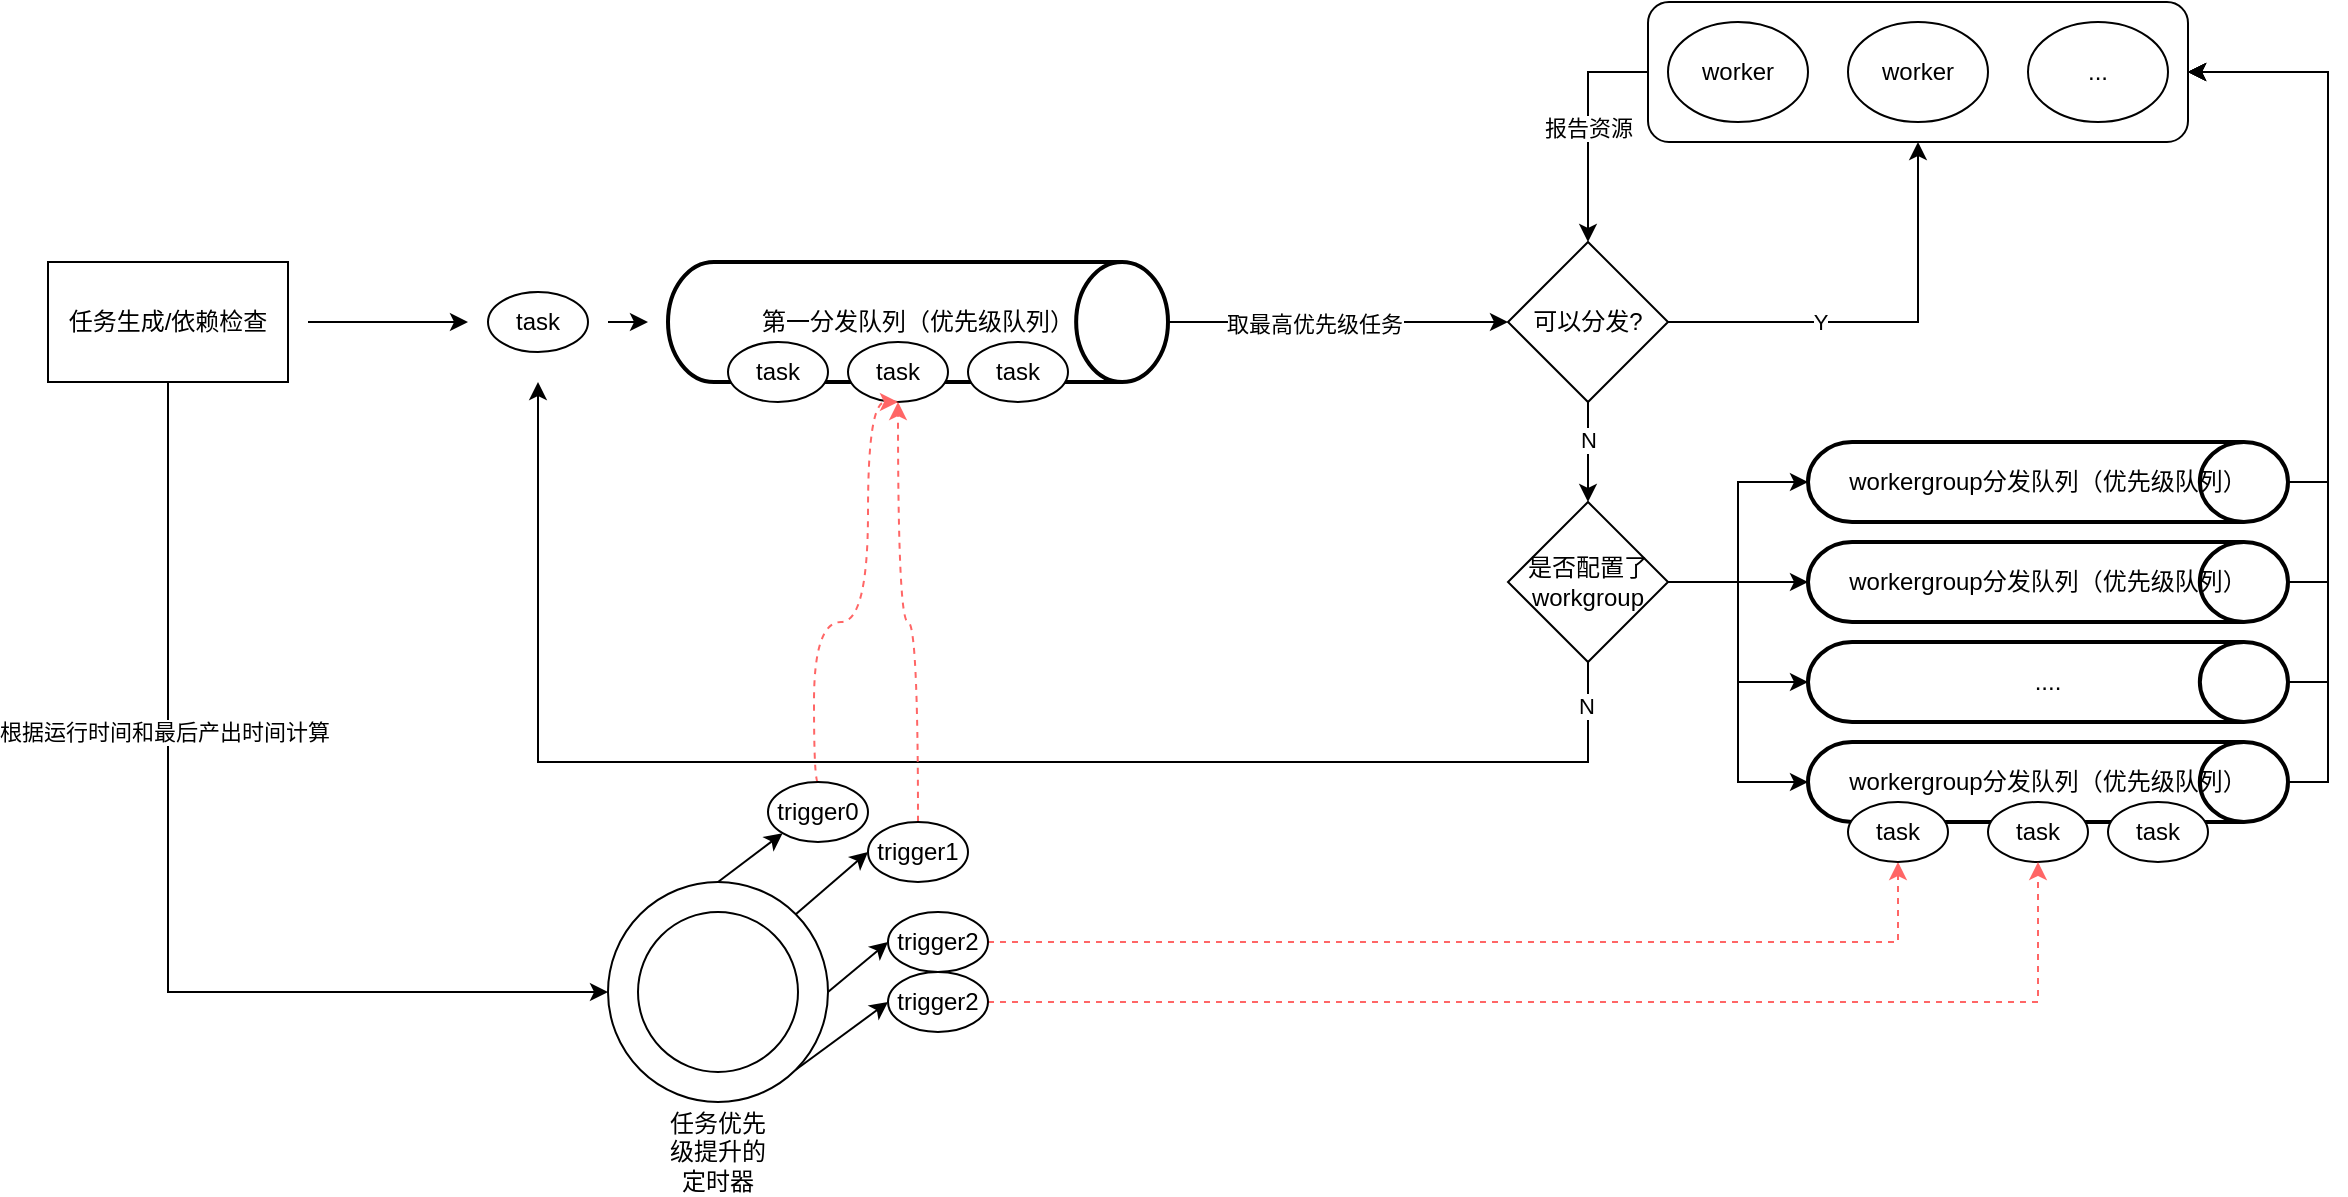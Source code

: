 <mxfile version="21.2.9" type="github">
  <diagram name="第 1 页" id="6jHbzXaUElQBDCuESVJe">
    <mxGraphModel dx="1304" dy="5405" grid="1" gridSize="10" guides="1" tooltips="1" connect="1" arrows="1" fold="1" page="1" pageScale="1" pageWidth="3300" pageHeight="4681" math="0" shadow="0">
      <root>
        <mxCell id="0" />
        <mxCell id="1" parent="0" />
        <mxCell id="OqKxdDuaqaki4ZGM4eli-37" value="报告资源" style="edgeStyle=orthogonalEdgeStyle;rounded=0;orthogonalLoop=1;jettySize=auto;html=1;exitX=0;exitY=0.5;exitDx=0;exitDy=0;entryX=0.5;entryY=0;entryDx=0;entryDy=0;" edge="1" parent="1" source="OqKxdDuaqaki4ZGM4eli-35" target="OqKxdDuaqaki4ZGM4eli-29">
          <mxGeometry relative="1" as="geometry" />
        </mxCell>
        <mxCell id="OqKxdDuaqaki4ZGM4eli-35" value="" style="rounded=1;whiteSpace=wrap;html=1;" vertex="1" parent="1">
          <mxGeometry x="960" y="-10" width="270" height="70" as="geometry" />
        </mxCell>
        <mxCell id="OqKxdDuaqaki4ZGM4eli-30" style="edgeStyle=orthogonalEdgeStyle;rounded=0;orthogonalLoop=1;jettySize=auto;html=1;exitX=1;exitY=0.5;exitDx=0;exitDy=0;exitPerimeter=0;entryX=0;entryY=0.5;entryDx=0;entryDy=0;" edge="1" parent="1" source="OqKxdDuaqaki4ZGM4eli-22" target="OqKxdDuaqaki4ZGM4eli-29">
          <mxGeometry relative="1" as="geometry" />
        </mxCell>
        <mxCell id="OqKxdDuaqaki4ZGM4eli-31" value="取最高优先级任务" style="edgeLabel;html=1;align=center;verticalAlign=middle;resizable=0;points=[];" vertex="1" connectable="0" parent="OqKxdDuaqaki4ZGM4eli-30">
          <mxGeometry x="-0.145" y="-1" relative="1" as="geometry">
            <mxPoint as="offset" />
          </mxGeometry>
        </mxCell>
        <mxCell id="OqKxdDuaqaki4ZGM4eli-22" value="第一分发队列（优先级队列）" style="strokeWidth=2;html=1;shape=mxgraph.flowchart.direct_data;whiteSpace=wrap;" vertex="1" parent="1">
          <mxGeometry x="470" y="120" width="250" height="60" as="geometry" />
        </mxCell>
        <mxCell id="OqKxdDuaqaki4ZGM4eli-23" value="task" style="ellipse;whiteSpace=wrap;html=1;" vertex="1" parent="1">
          <mxGeometry x="620" y="160" width="50" height="30" as="geometry" />
        </mxCell>
        <mxCell id="OqKxdDuaqaki4ZGM4eli-24" value="task" style="ellipse;whiteSpace=wrap;html=1;" vertex="1" parent="1">
          <mxGeometry x="560" y="160" width="50" height="30" as="geometry" />
        </mxCell>
        <mxCell id="OqKxdDuaqaki4ZGM4eli-25" value="task" style="ellipse;whiteSpace=wrap;html=1;" vertex="1" parent="1">
          <mxGeometry x="500" y="160" width="50" height="30" as="geometry" />
        </mxCell>
        <mxCell id="OqKxdDuaqaki4ZGM4eli-26" value="task" style="ellipse;whiteSpace=wrap;html=1;" vertex="1" parent="1">
          <mxGeometry x="380" y="135" width="50" height="30" as="geometry" />
        </mxCell>
        <mxCell id="OqKxdDuaqaki4ZGM4eli-27" value="" style="endArrow=classic;html=1;rounded=0;" edge="1" parent="1">
          <mxGeometry width="50" height="50" relative="1" as="geometry">
            <mxPoint x="440" y="150" as="sourcePoint" />
            <mxPoint x="460" y="150" as="targetPoint" />
          </mxGeometry>
        </mxCell>
        <mxCell id="OqKxdDuaqaki4ZGM4eli-38" style="edgeStyle=orthogonalEdgeStyle;rounded=0;orthogonalLoop=1;jettySize=auto;html=1;exitX=1;exitY=0.5;exitDx=0;exitDy=0;entryX=0.5;entryY=1;entryDx=0;entryDy=0;" edge="1" parent="1" source="OqKxdDuaqaki4ZGM4eli-29" target="OqKxdDuaqaki4ZGM4eli-35">
          <mxGeometry relative="1" as="geometry" />
        </mxCell>
        <mxCell id="OqKxdDuaqaki4ZGM4eli-39" value="Y" style="edgeLabel;html=1;align=center;verticalAlign=middle;resizable=0;points=[];" vertex="1" connectable="0" parent="OqKxdDuaqaki4ZGM4eli-38">
          <mxGeometry x="-0.293" relative="1" as="geometry">
            <mxPoint as="offset" />
          </mxGeometry>
        </mxCell>
        <mxCell id="OqKxdDuaqaki4ZGM4eli-40" style="edgeStyle=orthogonalEdgeStyle;rounded=0;orthogonalLoop=1;jettySize=auto;html=1;exitX=0.5;exitY=1;exitDx=0;exitDy=0;" edge="1" parent="1" source="OqKxdDuaqaki4ZGM4eli-29">
          <mxGeometry relative="1" as="geometry">
            <mxPoint x="930" y="240" as="targetPoint" />
          </mxGeometry>
        </mxCell>
        <mxCell id="OqKxdDuaqaki4ZGM4eli-45" value="N" style="edgeLabel;html=1;align=center;verticalAlign=middle;resizable=0;points=[];" vertex="1" connectable="0" parent="OqKxdDuaqaki4ZGM4eli-40">
          <mxGeometry x="-0.248" relative="1" as="geometry">
            <mxPoint as="offset" />
          </mxGeometry>
        </mxCell>
        <mxCell id="OqKxdDuaqaki4ZGM4eli-29" value="可以分发?" style="rhombus;whiteSpace=wrap;html=1;" vertex="1" parent="1">
          <mxGeometry x="890" y="110" width="80" height="80" as="geometry" />
        </mxCell>
        <mxCell id="OqKxdDuaqaki4ZGM4eli-32" value="worker" style="ellipse;whiteSpace=wrap;html=1;" vertex="1" parent="1">
          <mxGeometry x="970" width="70" height="50" as="geometry" />
        </mxCell>
        <mxCell id="OqKxdDuaqaki4ZGM4eli-33" value="worker" style="ellipse;whiteSpace=wrap;html=1;" vertex="1" parent="1">
          <mxGeometry x="1060" width="70" height="50" as="geometry" />
        </mxCell>
        <mxCell id="OqKxdDuaqaki4ZGM4eli-34" value="..." style="ellipse;whiteSpace=wrap;html=1;" vertex="1" parent="1">
          <mxGeometry x="1150" width="70" height="50" as="geometry" />
        </mxCell>
        <mxCell id="OqKxdDuaqaki4ZGM4eli-46" style="edgeStyle=orthogonalEdgeStyle;rounded=0;orthogonalLoop=1;jettySize=auto;html=1;exitX=0.5;exitY=1;exitDx=0;exitDy=0;" edge="1" parent="1" source="OqKxdDuaqaki4ZGM4eli-41">
          <mxGeometry relative="1" as="geometry">
            <mxPoint x="405" y="180" as="targetPoint" />
            <Array as="points">
              <mxPoint x="930" y="370" />
              <mxPoint x="405" y="370" />
            </Array>
          </mxGeometry>
        </mxCell>
        <mxCell id="OqKxdDuaqaki4ZGM4eli-48" value="N" style="edgeLabel;html=1;align=center;verticalAlign=middle;resizable=0;points=[];" vertex="1" connectable="0" parent="OqKxdDuaqaki4ZGM4eli-46">
          <mxGeometry x="-0.944" y="-1" relative="1" as="geometry">
            <mxPoint as="offset" />
          </mxGeometry>
        </mxCell>
        <mxCell id="OqKxdDuaqaki4ZGM4eli-55" style="edgeStyle=orthogonalEdgeStyle;rounded=0;orthogonalLoop=1;jettySize=auto;html=1;exitX=1;exitY=0.5;exitDx=0;exitDy=0;entryX=0;entryY=0.5;entryDx=0;entryDy=0;entryPerimeter=0;" edge="1" parent="1" source="OqKxdDuaqaki4ZGM4eli-41" target="OqKxdDuaqaki4ZGM4eli-53">
          <mxGeometry relative="1" as="geometry" />
        </mxCell>
        <mxCell id="OqKxdDuaqaki4ZGM4eli-56" style="edgeStyle=orthogonalEdgeStyle;rounded=0;orthogonalLoop=1;jettySize=auto;html=1;exitX=1;exitY=0.5;exitDx=0;exitDy=0;" edge="1" parent="1" source="OqKxdDuaqaki4ZGM4eli-41" target="OqKxdDuaqaki4ZGM4eli-42">
          <mxGeometry relative="1" as="geometry" />
        </mxCell>
        <mxCell id="OqKxdDuaqaki4ZGM4eli-57" style="edgeStyle=orthogonalEdgeStyle;rounded=0;orthogonalLoop=1;jettySize=auto;html=1;exitX=1;exitY=0.5;exitDx=0;exitDy=0;entryX=0;entryY=0.5;entryDx=0;entryDy=0;entryPerimeter=0;" edge="1" parent="1" source="OqKxdDuaqaki4ZGM4eli-41" target="OqKxdDuaqaki4ZGM4eli-54">
          <mxGeometry relative="1" as="geometry" />
        </mxCell>
        <mxCell id="OqKxdDuaqaki4ZGM4eli-58" style="edgeStyle=orthogonalEdgeStyle;rounded=0;orthogonalLoop=1;jettySize=auto;html=1;exitX=1;exitY=0.5;exitDx=0;exitDy=0;entryX=0;entryY=0.5;entryDx=0;entryDy=0;entryPerimeter=0;" edge="1" parent="1" source="OqKxdDuaqaki4ZGM4eli-41" target="OqKxdDuaqaki4ZGM4eli-52">
          <mxGeometry relative="1" as="geometry" />
        </mxCell>
        <mxCell id="OqKxdDuaqaki4ZGM4eli-41" value="是否配置了&lt;br&gt;workgroup" style="rhombus;whiteSpace=wrap;html=1;" vertex="1" parent="1">
          <mxGeometry x="890" y="240" width="80" height="80" as="geometry" />
        </mxCell>
        <mxCell id="OqKxdDuaqaki4ZGM4eli-60" style="edgeStyle=orthogonalEdgeStyle;rounded=0;orthogonalLoop=1;jettySize=auto;html=1;exitX=1;exitY=0.5;exitDx=0;exitDy=0;exitPerimeter=0;entryX=1;entryY=0.5;entryDx=0;entryDy=0;" edge="1" parent="1" source="OqKxdDuaqaki4ZGM4eli-42" target="OqKxdDuaqaki4ZGM4eli-35">
          <mxGeometry relative="1" as="geometry" />
        </mxCell>
        <mxCell id="OqKxdDuaqaki4ZGM4eli-42" value="workergroup分发队列（优先级队列）" style="strokeWidth=2;html=1;shape=mxgraph.flowchart.direct_data;whiteSpace=wrap;" vertex="1" parent="1">
          <mxGeometry x="1040" y="260" width="240" height="40" as="geometry" />
        </mxCell>
        <mxCell id="OqKxdDuaqaki4ZGM4eli-50" value="" style="endArrow=classic;html=1;rounded=0;" edge="1" parent="1">
          <mxGeometry width="50" height="50" relative="1" as="geometry">
            <mxPoint x="290" y="150" as="sourcePoint" />
            <mxPoint x="370" y="150" as="targetPoint" />
          </mxGeometry>
        </mxCell>
        <mxCell id="OqKxdDuaqaki4ZGM4eli-78" style="edgeStyle=orthogonalEdgeStyle;rounded=0;orthogonalLoop=1;jettySize=auto;html=1;exitX=0.5;exitY=1;exitDx=0;exitDy=0;entryX=0;entryY=0.5;entryDx=0;entryDy=0;" edge="1" parent="1" source="OqKxdDuaqaki4ZGM4eli-51" target="OqKxdDuaqaki4ZGM4eli-63">
          <mxGeometry relative="1" as="geometry" />
        </mxCell>
        <mxCell id="OqKxdDuaqaki4ZGM4eli-79" value="根据运行时间和最后产出时间计算" style="edgeLabel;html=1;align=center;verticalAlign=middle;resizable=0;points=[];" vertex="1" connectable="0" parent="OqKxdDuaqaki4ZGM4eli-78">
          <mxGeometry x="-0.333" y="-2" relative="1" as="geometry">
            <mxPoint as="offset" />
          </mxGeometry>
        </mxCell>
        <mxCell id="OqKxdDuaqaki4ZGM4eli-51" value="任务生成/依赖检查" style="rounded=0;whiteSpace=wrap;html=1;" vertex="1" parent="1">
          <mxGeometry x="160" y="120" width="120" height="60" as="geometry" />
        </mxCell>
        <mxCell id="OqKxdDuaqaki4ZGM4eli-62" style="edgeStyle=orthogonalEdgeStyle;rounded=0;orthogonalLoop=1;jettySize=auto;html=1;exitX=1;exitY=0.5;exitDx=0;exitDy=0;exitPerimeter=0;entryX=1;entryY=0.5;entryDx=0;entryDy=0;" edge="1" parent="1" source="OqKxdDuaqaki4ZGM4eli-52" target="OqKxdDuaqaki4ZGM4eli-35">
          <mxGeometry relative="1" as="geometry" />
        </mxCell>
        <mxCell id="OqKxdDuaqaki4ZGM4eli-52" value="workergroup分发队列（优先级队列）" style="strokeWidth=2;html=1;shape=mxgraph.flowchart.direct_data;whiteSpace=wrap;" vertex="1" parent="1">
          <mxGeometry x="1040" y="360" width="240" height="40" as="geometry" />
        </mxCell>
        <mxCell id="OqKxdDuaqaki4ZGM4eli-59" style="edgeStyle=orthogonalEdgeStyle;rounded=0;orthogonalLoop=1;jettySize=auto;html=1;exitX=1;exitY=0.5;exitDx=0;exitDy=0;exitPerimeter=0;entryX=1;entryY=0.5;entryDx=0;entryDy=0;" edge="1" parent="1" source="OqKxdDuaqaki4ZGM4eli-53" target="OqKxdDuaqaki4ZGM4eli-35">
          <mxGeometry relative="1" as="geometry" />
        </mxCell>
        <mxCell id="OqKxdDuaqaki4ZGM4eli-53" value="workergroup分发队列（优先级队列）" style="strokeWidth=2;html=1;shape=mxgraph.flowchart.direct_data;whiteSpace=wrap;" vertex="1" parent="1">
          <mxGeometry x="1040" y="210" width="240" height="40" as="geometry" />
        </mxCell>
        <mxCell id="OqKxdDuaqaki4ZGM4eli-61" style="edgeStyle=orthogonalEdgeStyle;rounded=0;orthogonalLoop=1;jettySize=auto;html=1;exitX=1;exitY=0.5;exitDx=0;exitDy=0;exitPerimeter=0;entryX=1;entryY=0.5;entryDx=0;entryDy=0;" edge="1" parent="1" source="OqKxdDuaqaki4ZGM4eli-54" target="OqKxdDuaqaki4ZGM4eli-35">
          <mxGeometry relative="1" as="geometry">
            <mxPoint x="1260" y="120" as="targetPoint" />
          </mxGeometry>
        </mxCell>
        <mxCell id="OqKxdDuaqaki4ZGM4eli-54" value="...." style="strokeWidth=2;html=1;shape=mxgraph.flowchart.direct_data;whiteSpace=wrap;" vertex="1" parent="1">
          <mxGeometry x="1040" y="310" width="240" height="40" as="geometry" />
        </mxCell>
        <mxCell id="OqKxdDuaqaki4ZGM4eli-66" style="rounded=0;orthogonalLoop=1;jettySize=auto;html=1;exitX=1;exitY=0;exitDx=0;exitDy=0;entryX=0;entryY=0.5;entryDx=0;entryDy=0;" edge="1" parent="1" source="OqKxdDuaqaki4ZGM4eli-63" target="OqKxdDuaqaki4ZGM4eli-65">
          <mxGeometry relative="1" as="geometry" />
        </mxCell>
        <mxCell id="OqKxdDuaqaki4ZGM4eli-72" style="rounded=0;orthogonalLoop=1;jettySize=auto;html=1;exitX=1;exitY=0.5;exitDx=0;exitDy=0;entryX=0;entryY=0.5;entryDx=0;entryDy=0;" edge="1" parent="1" source="OqKxdDuaqaki4ZGM4eli-63" target="OqKxdDuaqaki4ZGM4eli-68">
          <mxGeometry relative="1" as="geometry" />
        </mxCell>
        <mxCell id="OqKxdDuaqaki4ZGM4eli-74" style="rounded=0;orthogonalLoop=1;jettySize=auto;html=1;exitX=1;exitY=1;exitDx=0;exitDy=0;entryX=0;entryY=0.5;entryDx=0;entryDy=0;" edge="1" parent="1" source="OqKxdDuaqaki4ZGM4eli-63" target="OqKxdDuaqaki4ZGM4eli-73">
          <mxGeometry relative="1" as="geometry" />
        </mxCell>
        <mxCell id="OqKxdDuaqaki4ZGM4eli-84" style="rounded=0;orthogonalLoop=1;jettySize=auto;html=1;exitX=0.5;exitY=0;exitDx=0;exitDy=0;entryX=0;entryY=1;entryDx=0;entryDy=0;" edge="1" parent="1" source="OqKxdDuaqaki4ZGM4eli-63" target="OqKxdDuaqaki4ZGM4eli-81">
          <mxGeometry relative="1" as="geometry" />
        </mxCell>
        <mxCell id="OqKxdDuaqaki4ZGM4eli-63" value="" style="ellipse;whiteSpace=wrap;html=1;aspect=fixed;" vertex="1" parent="1">
          <mxGeometry x="440" y="430" width="110" height="110" as="geometry" />
        </mxCell>
        <mxCell id="OqKxdDuaqaki4ZGM4eli-64" value="" style="ellipse;whiteSpace=wrap;html=1;aspect=fixed;" vertex="1" parent="1">
          <mxGeometry x="455" y="445" width="80" height="80" as="geometry" />
        </mxCell>
        <mxCell id="OqKxdDuaqaki4ZGM4eli-75" style="edgeStyle=orthogonalEdgeStyle;rounded=0;orthogonalLoop=1;jettySize=auto;html=1;exitX=0.5;exitY=0;exitDx=0;exitDy=0;entryX=0.5;entryY=1;entryDx=0;entryDy=0;dashed=1;strokeColor=#FF6666;curved=1;" edge="1" parent="1" source="OqKxdDuaqaki4ZGM4eli-65" target="OqKxdDuaqaki4ZGM4eli-24">
          <mxGeometry relative="1" as="geometry">
            <Array as="points">
              <mxPoint x="595" y="300" />
              <mxPoint x="585" y="300" />
            </Array>
          </mxGeometry>
        </mxCell>
        <mxCell id="OqKxdDuaqaki4ZGM4eli-65" value="trigger1" style="ellipse;whiteSpace=wrap;html=1;" vertex="1" parent="1">
          <mxGeometry x="570" y="400" width="50" height="30" as="geometry" />
        </mxCell>
        <mxCell id="OqKxdDuaqaki4ZGM4eli-76" style="edgeStyle=orthogonalEdgeStyle;rounded=0;orthogonalLoop=1;jettySize=auto;html=1;exitX=1;exitY=0.5;exitDx=0;exitDy=0;entryX=0.5;entryY=1;entryDx=0;entryDy=0;dashed=1;strokeColor=#FF6666;" edge="1" parent="1" source="OqKxdDuaqaki4ZGM4eli-68" target="OqKxdDuaqaki4ZGM4eli-69">
          <mxGeometry relative="1" as="geometry" />
        </mxCell>
        <mxCell id="OqKxdDuaqaki4ZGM4eli-68" value="trigger2" style="ellipse;whiteSpace=wrap;html=1;" vertex="1" parent="1">
          <mxGeometry x="580" y="445" width="50" height="30" as="geometry" />
        </mxCell>
        <mxCell id="OqKxdDuaqaki4ZGM4eli-69" value="task" style="ellipse;whiteSpace=wrap;html=1;" vertex="1" parent="1">
          <mxGeometry x="1060" y="390" width="50" height="30" as="geometry" />
        </mxCell>
        <mxCell id="OqKxdDuaqaki4ZGM4eli-70" value="task" style="ellipse;whiteSpace=wrap;html=1;" vertex="1" parent="1">
          <mxGeometry x="1130" y="390" width="50" height="30" as="geometry" />
        </mxCell>
        <mxCell id="OqKxdDuaqaki4ZGM4eli-71" value="task" style="ellipse;whiteSpace=wrap;html=1;" vertex="1" parent="1">
          <mxGeometry x="1190" y="390" width="50" height="30" as="geometry" />
        </mxCell>
        <mxCell id="OqKxdDuaqaki4ZGM4eli-77" style="edgeStyle=orthogonalEdgeStyle;rounded=0;orthogonalLoop=1;jettySize=auto;html=1;exitX=1;exitY=0.5;exitDx=0;exitDy=0;entryX=0.5;entryY=1;entryDx=0;entryDy=0;dashed=1;strokeColor=#FF6666;" edge="1" parent="1" source="OqKxdDuaqaki4ZGM4eli-73" target="OqKxdDuaqaki4ZGM4eli-70">
          <mxGeometry relative="1" as="geometry" />
        </mxCell>
        <mxCell id="OqKxdDuaqaki4ZGM4eli-73" value="trigger2" style="ellipse;whiteSpace=wrap;html=1;" vertex="1" parent="1">
          <mxGeometry x="580" y="475" width="50" height="30" as="geometry" />
        </mxCell>
        <mxCell id="OqKxdDuaqaki4ZGM4eli-80" value="任务优先级提升的定时器" style="text;html=1;strokeColor=none;fillColor=none;align=center;verticalAlign=middle;whiteSpace=wrap;rounded=0;" vertex="1" parent="1">
          <mxGeometry x="465" y="550" width="60" height="30" as="geometry" />
        </mxCell>
        <mxCell id="OqKxdDuaqaki4ZGM4eli-82" style="edgeStyle=orthogonalEdgeStyle;rounded=0;orthogonalLoop=1;jettySize=auto;html=1;exitX=0.5;exitY=0;exitDx=0;exitDy=0;dashed=1;strokeColor=#FF6666;curved=1;entryX=0.5;entryY=1;entryDx=0;entryDy=0;" edge="1" parent="1" source="OqKxdDuaqaki4ZGM4eli-81" target="OqKxdDuaqaki4ZGM4eli-24">
          <mxGeometry relative="1" as="geometry">
            <mxPoint x="585" y="190" as="targetPoint" />
            <Array as="points">
              <mxPoint x="543" y="380" />
              <mxPoint x="543" y="300" />
              <mxPoint x="570" y="300" />
              <mxPoint x="570" y="190" />
            </Array>
          </mxGeometry>
        </mxCell>
        <mxCell id="OqKxdDuaqaki4ZGM4eli-81" value="trigger0" style="ellipse;whiteSpace=wrap;html=1;" vertex="1" parent="1">
          <mxGeometry x="520" y="380" width="50" height="30" as="geometry" />
        </mxCell>
      </root>
    </mxGraphModel>
  </diagram>
</mxfile>
